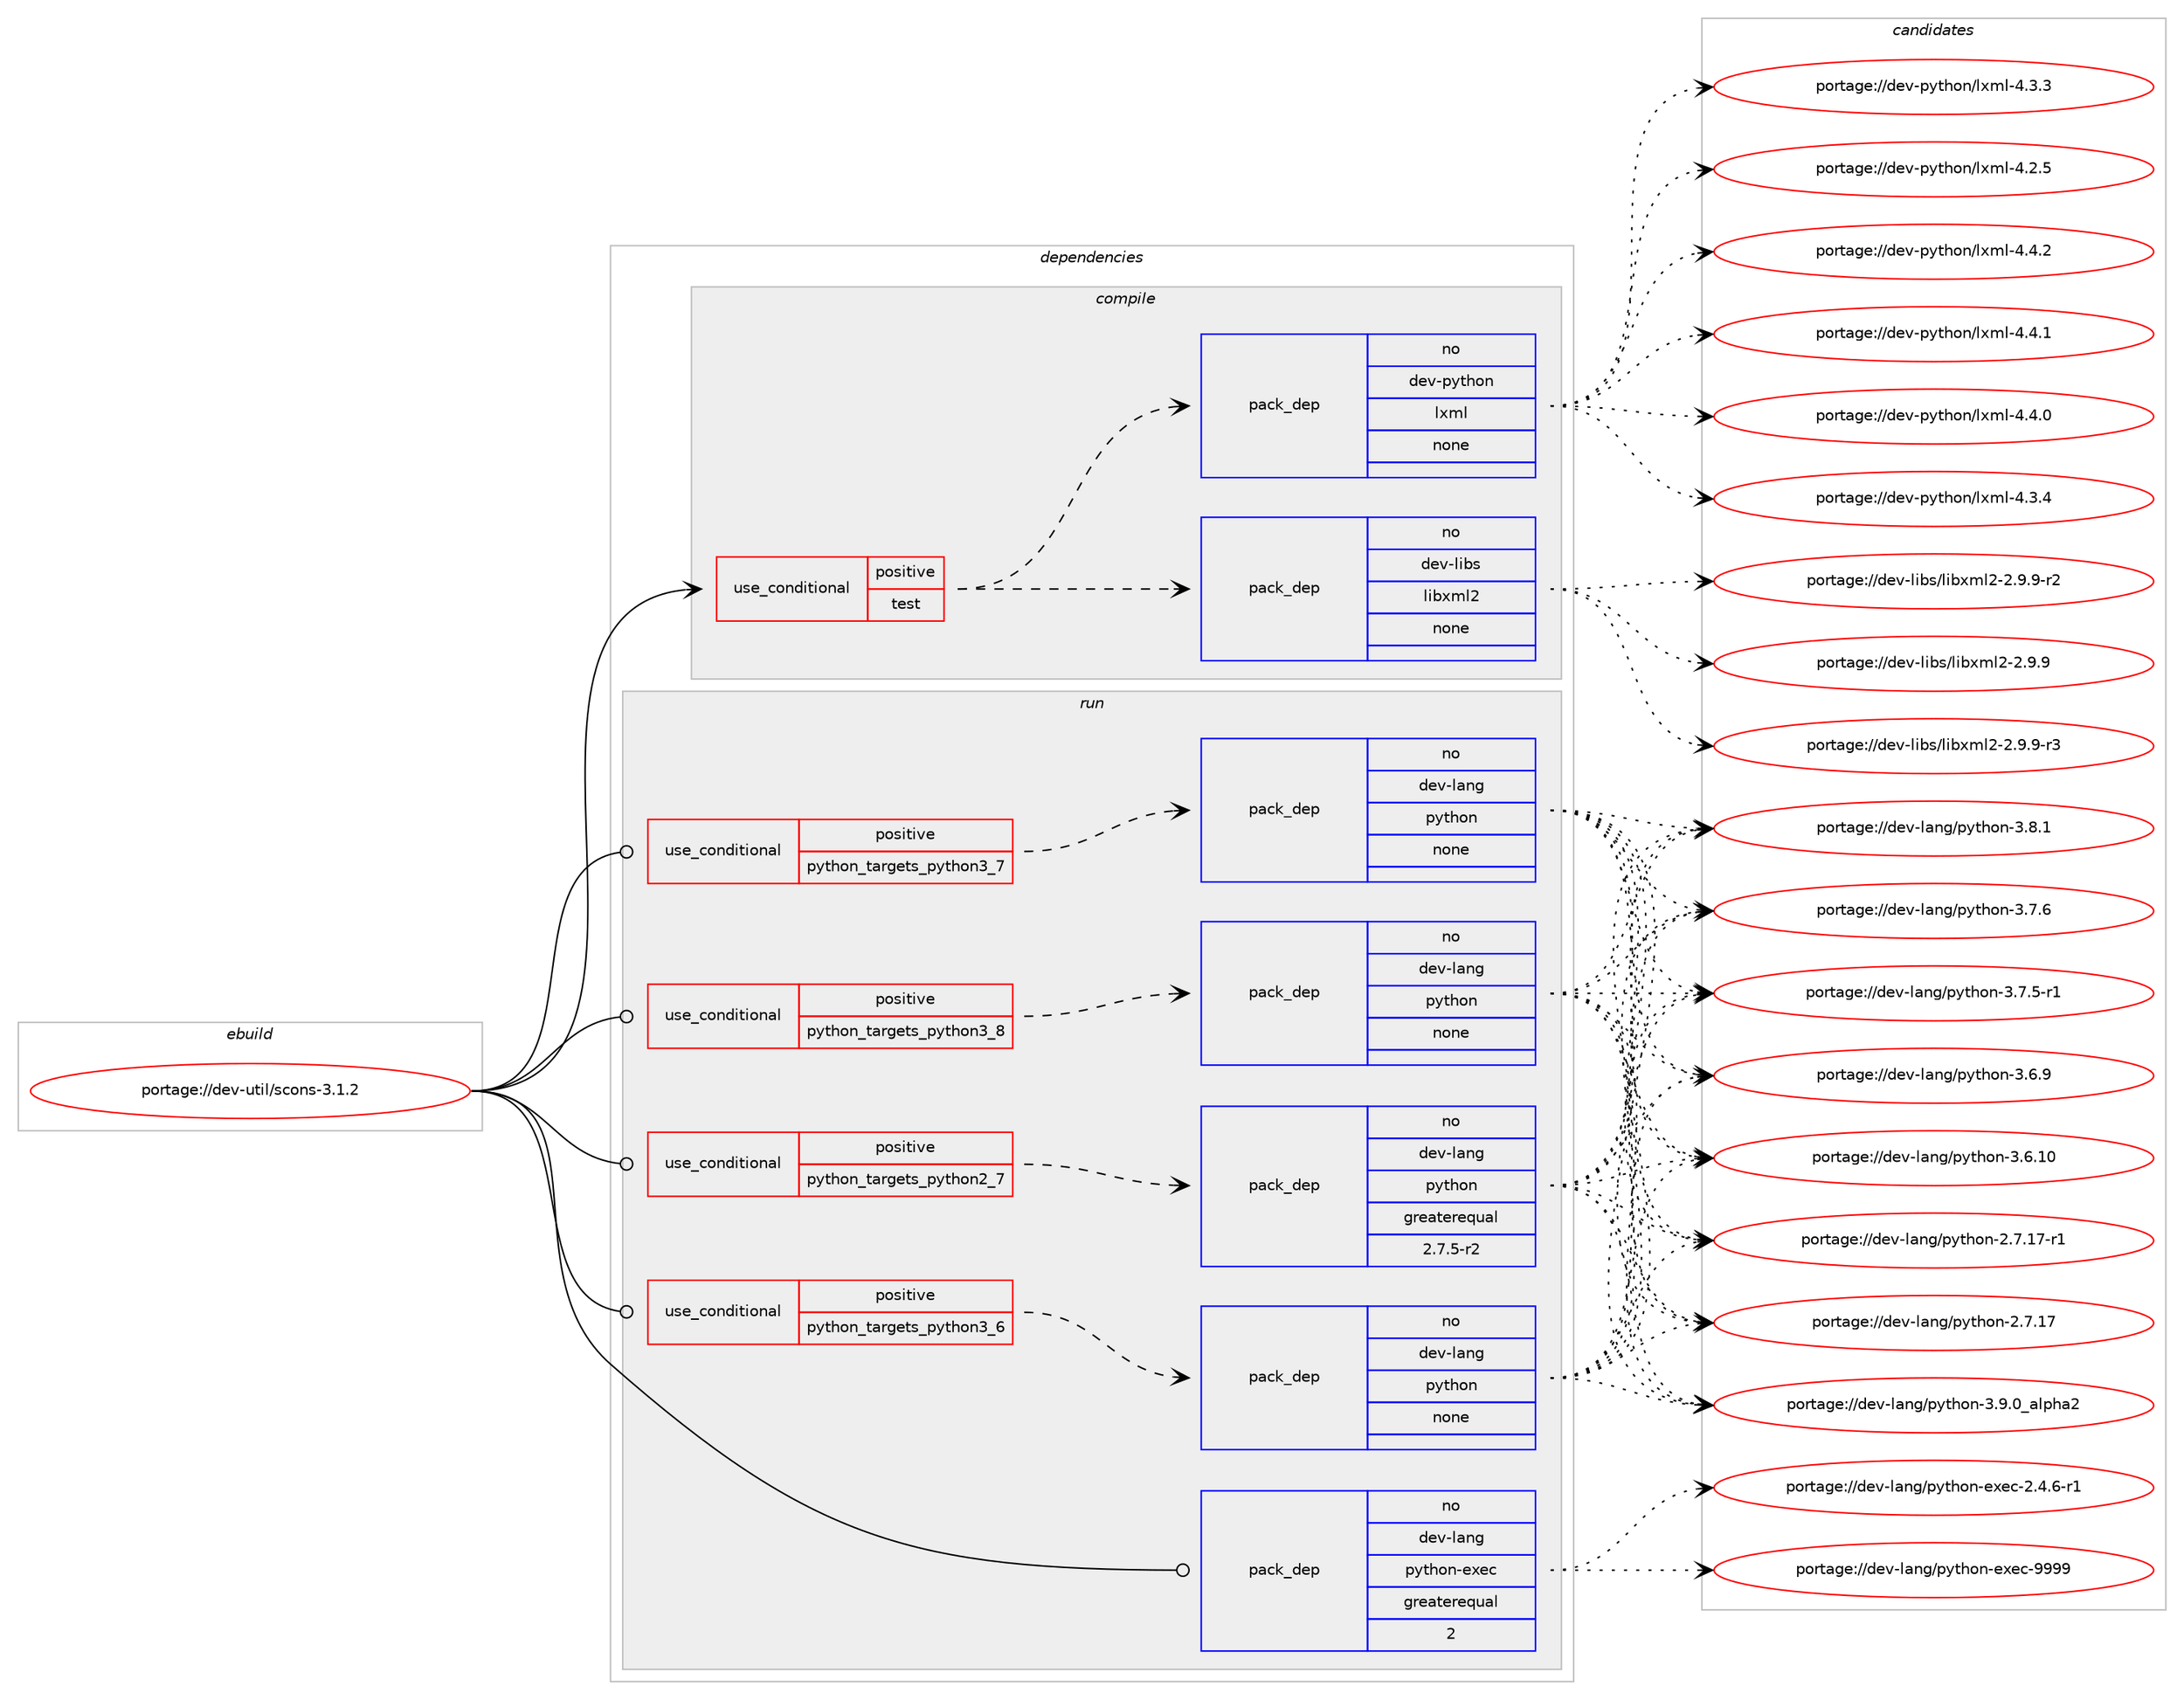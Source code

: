digraph prolog {

# *************
# Graph options
# *************

newrank=true;
concentrate=true;
compound=true;
graph [rankdir=LR,fontname=Helvetica,fontsize=10,ranksep=1.5];#, ranksep=2.5, nodesep=0.2];
edge  [arrowhead=vee];
node  [fontname=Helvetica,fontsize=10];

# **********
# The ebuild
# **********

subgraph cluster_leftcol {
color=gray;
label=<<i>ebuild</i>>;
id [label="portage://dev-util/scons-3.1.2", color=red, width=4, href="../dev-util/scons-3.1.2.svg"];
}

# ****************
# The dependencies
# ****************

subgraph cluster_midcol {
color=gray;
label=<<i>dependencies</i>>;
subgraph cluster_compile {
fillcolor="#eeeeee";
style=filled;
label=<<i>compile</i>>;
subgraph cond61588 {
dependency297349 [label=<<TABLE BORDER="0" CELLBORDER="1" CELLSPACING="0" CELLPADDING="4"><TR><TD ROWSPAN="3" CELLPADDING="10">use_conditional</TD></TR><TR><TD>positive</TD></TR><TR><TD>test</TD></TR></TABLE>>, shape=none, color=red];
subgraph pack231176 {
dependency297350 [label=<<TABLE BORDER="0" CELLBORDER="1" CELLSPACING="0" CELLPADDING="4" WIDTH="220"><TR><TD ROWSPAN="6" CELLPADDING="30">pack_dep</TD></TR><TR><TD WIDTH="110">no</TD></TR><TR><TD>dev-libs</TD></TR><TR><TD>libxml2</TD></TR><TR><TD>none</TD></TR><TR><TD></TD></TR></TABLE>>, shape=none, color=blue];
}
dependency297349:e -> dependency297350:w [weight=20,style="dashed",arrowhead="vee"];
subgraph pack231177 {
dependency297351 [label=<<TABLE BORDER="0" CELLBORDER="1" CELLSPACING="0" CELLPADDING="4" WIDTH="220"><TR><TD ROWSPAN="6" CELLPADDING="30">pack_dep</TD></TR><TR><TD WIDTH="110">no</TD></TR><TR><TD>dev-python</TD></TR><TR><TD>lxml</TD></TR><TR><TD>none</TD></TR><TR><TD></TD></TR></TABLE>>, shape=none, color=blue];
}
dependency297349:e -> dependency297351:w [weight=20,style="dashed",arrowhead="vee"];
}
id:e -> dependency297349:w [weight=20,style="solid",arrowhead="vee"];
}
subgraph cluster_compileandrun {
fillcolor="#eeeeee";
style=filled;
label=<<i>compile and run</i>>;
}
subgraph cluster_run {
fillcolor="#eeeeee";
style=filled;
label=<<i>run</i>>;
subgraph cond61589 {
dependency297352 [label=<<TABLE BORDER="0" CELLBORDER="1" CELLSPACING="0" CELLPADDING="4"><TR><TD ROWSPAN="3" CELLPADDING="10">use_conditional</TD></TR><TR><TD>positive</TD></TR><TR><TD>python_targets_python2_7</TD></TR></TABLE>>, shape=none, color=red];
subgraph pack231178 {
dependency297353 [label=<<TABLE BORDER="0" CELLBORDER="1" CELLSPACING="0" CELLPADDING="4" WIDTH="220"><TR><TD ROWSPAN="6" CELLPADDING="30">pack_dep</TD></TR><TR><TD WIDTH="110">no</TD></TR><TR><TD>dev-lang</TD></TR><TR><TD>python</TD></TR><TR><TD>greaterequal</TD></TR><TR><TD>2.7.5-r2</TD></TR></TABLE>>, shape=none, color=blue];
}
dependency297352:e -> dependency297353:w [weight=20,style="dashed",arrowhead="vee"];
}
id:e -> dependency297352:w [weight=20,style="solid",arrowhead="odot"];
subgraph cond61590 {
dependency297354 [label=<<TABLE BORDER="0" CELLBORDER="1" CELLSPACING="0" CELLPADDING="4"><TR><TD ROWSPAN="3" CELLPADDING="10">use_conditional</TD></TR><TR><TD>positive</TD></TR><TR><TD>python_targets_python3_6</TD></TR></TABLE>>, shape=none, color=red];
subgraph pack231179 {
dependency297355 [label=<<TABLE BORDER="0" CELLBORDER="1" CELLSPACING="0" CELLPADDING="4" WIDTH="220"><TR><TD ROWSPAN="6" CELLPADDING="30">pack_dep</TD></TR><TR><TD WIDTH="110">no</TD></TR><TR><TD>dev-lang</TD></TR><TR><TD>python</TD></TR><TR><TD>none</TD></TR><TR><TD></TD></TR></TABLE>>, shape=none, color=blue];
}
dependency297354:e -> dependency297355:w [weight=20,style="dashed",arrowhead="vee"];
}
id:e -> dependency297354:w [weight=20,style="solid",arrowhead="odot"];
subgraph cond61591 {
dependency297356 [label=<<TABLE BORDER="0" CELLBORDER="1" CELLSPACING="0" CELLPADDING="4"><TR><TD ROWSPAN="3" CELLPADDING="10">use_conditional</TD></TR><TR><TD>positive</TD></TR><TR><TD>python_targets_python3_7</TD></TR></TABLE>>, shape=none, color=red];
subgraph pack231180 {
dependency297357 [label=<<TABLE BORDER="0" CELLBORDER="1" CELLSPACING="0" CELLPADDING="4" WIDTH="220"><TR><TD ROWSPAN="6" CELLPADDING="30">pack_dep</TD></TR><TR><TD WIDTH="110">no</TD></TR><TR><TD>dev-lang</TD></TR><TR><TD>python</TD></TR><TR><TD>none</TD></TR><TR><TD></TD></TR></TABLE>>, shape=none, color=blue];
}
dependency297356:e -> dependency297357:w [weight=20,style="dashed",arrowhead="vee"];
}
id:e -> dependency297356:w [weight=20,style="solid",arrowhead="odot"];
subgraph cond61592 {
dependency297358 [label=<<TABLE BORDER="0" CELLBORDER="1" CELLSPACING="0" CELLPADDING="4"><TR><TD ROWSPAN="3" CELLPADDING="10">use_conditional</TD></TR><TR><TD>positive</TD></TR><TR><TD>python_targets_python3_8</TD></TR></TABLE>>, shape=none, color=red];
subgraph pack231181 {
dependency297359 [label=<<TABLE BORDER="0" CELLBORDER="1" CELLSPACING="0" CELLPADDING="4" WIDTH="220"><TR><TD ROWSPAN="6" CELLPADDING="30">pack_dep</TD></TR><TR><TD WIDTH="110">no</TD></TR><TR><TD>dev-lang</TD></TR><TR><TD>python</TD></TR><TR><TD>none</TD></TR><TR><TD></TD></TR></TABLE>>, shape=none, color=blue];
}
dependency297358:e -> dependency297359:w [weight=20,style="dashed",arrowhead="vee"];
}
id:e -> dependency297358:w [weight=20,style="solid",arrowhead="odot"];
subgraph pack231182 {
dependency297360 [label=<<TABLE BORDER="0" CELLBORDER="1" CELLSPACING="0" CELLPADDING="4" WIDTH="220"><TR><TD ROWSPAN="6" CELLPADDING="30">pack_dep</TD></TR><TR><TD WIDTH="110">no</TD></TR><TR><TD>dev-lang</TD></TR><TR><TD>python-exec</TD></TR><TR><TD>greaterequal</TD></TR><TR><TD>2</TD></TR></TABLE>>, shape=none, color=blue];
}
id:e -> dependency297360:w [weight=20,style="solid",arrowhead="odot"];
}
}

# **************
# The candidates
# **************

subgraph cluster_choices {
rank=same;
color=gray;
label=<<i>candidates</i>>;

subgraph choice231176 {
color=black;
nodesep=1;
choice10010111845108105981154710810598120109108504550465746574511451 [label="portage://dev-libs/libxml2-2.9.9-r3", color=red, width=4,href="../dev-libs/libxml2-2.9.9-r3.svg"];
choice10010111845108105981154710810598120109108504550465746574511450 [label="portage://dev-libs/libxml2-2.9.9-r2", color=red, width=4,href="../dev-libs/libxml2-2.9.9-r2.svg"];
choice1001011184510810598115471081059812010910850455046574657 [label="portage://dev-libs/libxml2-2.9.9", color=red, width=4,href="../dev-libs/libxml2-2.9.9.svg"];
dependency297350:e -> choice10010111845108105981154710810598120109108504550465746574511451:w [style=dotted,weight="100"];
dependency297350:e -> choice10010111845108105981154710810598120109108504550465746574511450:w [style=dotted,weight="100"];
dependency297350:e -> choice1001011184510810598115471081059812010910850455046574657:w [style=dotted,weight="100"];
}
subgraph choice231177 {
color=black;
nodesep=1;
choice1001011184511212111610411111047108120109108455246524650 [label="portage://dev-python/lxml-4.4.2", color=red, width=4,href="../dev-python/lxml-4.4.2.svg"];
choice1001011184511212111610411111047108120109108455246524649 [label="portage://dev-python/lxml-4.4.1", color=red, width=4,href="../dev-python/lxml-4.4.1.svg"];
choice1001011184511212111610411111047108120109108455246524648 [label="portage://dev-python/lxml-4.4.0", color=red, width=4,href="../dev-python/lxml-4.4.0.svg"];
choice1001011184511212111610411111047108120109108455246514652 [label="portage://dev-python/lxml-4.3.4", color=red, width=4,href="../dev-python/lxml-4.3.4.svg"];
choice1001011184511212111610411111047108120109108455246514651 [label="portage://dev-python/lxml-4.3.3", color=red, width=4,href="../dev-python/lxml-4.3.3.svg"];
choice1001011184511212111610411111047108120109108455246504653 [label="portage://dev-python/lxml-4.2.5", color=red, width=4,href="../dev-python/lxml-4.2.5.svg"];
dependency297351:e -> choice1001011184511212111610411111047108120109108455246524650:w [style=dotted,weight="100"];
dependency297351:e -> choice1001011184511212111610411111047108120109108455246524649:w [style=dotted,weight="100"];
dependency297351:e -> choice1001011184511212111610411111047108120109108455246524648:w [style=dotted,weight="100"];
dependency297351:e -> choice1001011184511212111610411111047108120109108455246514652:w [style=dotted,weight="100"];
dependency297351:e -> choice1001011184511212111610411111047108120109108455246514651:w [style=dotted,weight="100"];
dependency297351:e -> choice1001011184511212111610411111047108120109108455246504653:w [style=dotted,weight="100"];
}
subgraph choice231178 {
color=black;
nodesep=1;
choice10010111845108971101034711212111610411111045514657464895971081121049750 [label="portage://dev-lang/python-3.9.0_alpha2", color=red, width=4,href="../dev-lang/python-3.9.0_alpha2.svg"];
choice100101118451089711010347112121116104111110455146564649 [label="portage://dev-lang/python-3.8.1", color=red, width=4,href="../dev-lang/python-3.8.1.svg"];
choice100101118451089711010347112121116104111110455146554654 [label="portage://dev-lang/python-3.7.6", color=red, width=4,href="../dev-lang/python-3.7.6.svg"];
choice1001011184510897110103471121211161041111104551465546534511449 [label="portage://dev-lang/python-3.7.5-r1", color=red, width=4,href="../dev-lang/python-3.7.5-r1.svg"];
choice100101118451089711010347112121116104111110455146544657 [label="portage://dev-lang/python-3.6.9", color=red, width=4,href="../dev-lang/python-3.6.9.svg"];
choice10010111845108971101034711212111610411111045514654464948 [label="portage://dev-lang/python-3.6.10", color=red, width=4,href="../dev-lang/python-3.6.10.svg"];
choice100101118451089711010347112121116104111110455046554649554511449 [label="portage://dev-lang/python-2.7.17-r1", color=red, width=4,href="../dev-lang/python-2.7.17-r1.svg"];
choice10010111845108971101034711212111610411111045504655464955 [label="portage://dev-lang/python-2.7.17", color=red, width=4,href="../dev-lang/python-2.7.17.svg"];
dependency297353:e -> choice10010111845108971101034711212111610411111045514657464895971081121049750:w [style=dotted,weight="100"];
dependency297353:e -> choice100101118451089711010347112121116104111110455146564649:w [style=dotted,weight="100"];
dependency297353:e -> choice100101118451089711010347112121116104111110455146554654:w [style=dotted,weight="100"];
dependency297353:e -> choice1001011184510897110103471121211161041111104551465546534511449:w [style=dotted,weight="100"];
dependency297353:e -> choice100101118451089711010347112121116104111110455146544657:w [style=dotted,weight="100"];
dependency297353:e -> choice10010111845108971101034711212111610411111045514654464948:w [style=dotted,weight="100"];
dependency297353:e -> choice100101118451089711010347112121116104111110455046554649554511449:w [style=dotted,weight="100"];
dependency297353:e -> choice10010111845108971101034711212111610411111045504655464955:w [style=dotted,weight="100"];
}
subgraph choice231179 {
color=black;
nodesep=1;
choice10010111845108971101034711212111610411111045514657464895971081121049750 [label="portage://dev-lang/python-3.9.0_alpha2", color=red, width=4,href="../dev-lang/python-3.9.0_alpha2.svg"];
choice100101118451089711010347112121116104111110455146564649 [label="portage://dev-lang/python-3.8.1", color=red, width=4,href="../dev-lang/python-3.8.1.svg"];
choice100101118451089711010347112121116104111110455146554654 [label="portage://dev-lang/python-3.7.6", color=red, width=4,href="../dev-lang/python-3.7.6.svg"];
choice1001011184510897110103471121211161041111104551465546534511449 [label="portage://dev-lang/python-3.7.5-r1", color=red, width=4,href="../dev-lang/python-3.7.5-r1.svg"];
choice100101118451089711010347112121116104111110455146544657 [label="portage://dev-lang/python-3.6.9", color=red, width=4,href="../dev-lang/python-3.6.9.svg"];
choice10010111845108971101034711212111610411111045514654464948 [label="portage://dev-lang/python-3.6.10", color=red, width=4,href="../dev-lang/python-3.6.10.svg"];
choice100101118451089711010347112121116104111110455046554649554511449 [label="portage://dev-lang/python-2.7.17-r1", color=red, width=4,href="../dev-lang/python-2.7.17-r1.svg"];
choice10010111845108971101034711212111610411111045504655464955 [label="portage://dev-lang/python-2.7.17", color=red, width=4,href="../dev-lang/python-2.7.17.svg"];
dependency297355:e -> choice10010111845108971101034711212111610411111045514657464895971081121049750:w [style=dotted,weight="100"];
dependency297355:e -> choice100101118451089711010347112121116104111110455146564649:w [style=dotted,weight="100"];
dependency297355:e -> choice100101118451089711010347112121116104111110455146554654:w [style=dotted,weight="100"];
dependency297355:e -> choice1001011184510897110103471121211161041111104551465546534511449:w [style=dotted,weight="100"];
dependency297355:e -> choice100101118451089711010347112121116104111110455146544657:w [style=dotted,weight="100"];
dependency297355:e -> choice10010111845108971101034711212111610411111045514654464948:w [style=dotted,weight="100"];
dependency297355:e -> choice100101118451089711010347112121116104111110455046554649554511449:w [style=dotted,weight="100"];
dependency297355:e -> choice10010111845108971101034711212111610411111045504655464955:w [style=dotted,weight="100"];
}
subgraph choice231180 {
color=black;
nodesep=1;
choice10010111845108971101034711212111610411111045514657464895971081121049750 [label="portage://dev-lang/python-3.9.0_alpha2", color=red, width=4,href="../dev-lang/python-3.9.0_alpha2.svg"];
choice100101118451089711010347112121116104111110455146564649 [label="portage://dev-lang/python-3.8.1", color=red, width=4,href="../dev-lang/python-3.8.1.svg"];
choice100101118451089711010347112121116104111110455146554654 [label="portage://dev-lang/python-3.7.6", color=red, width=4,href="../dev-lang/python-3.7.6.svg"];
choice1001011184510897110103471121211161041111104551465546534511449 [label="portage://dev-lang/python-3.7.5-r1", color=red, width=4,href="../dev-lang/python-3.7.5-r1.svg"];
choice100101118451089711010347112121116104111110455146544657 [label="portage://dev-lang/python-3.6.9", color=red, width=4,href="../dev-lang/python-3.6.9.svg"];
choice10010111845108971101034711212111610411111045514654464948 [label="portage://dev-lang/python-3.6.10", color=red, width=4,href="../dev-lang/python-3.6.10.svg"];
choice100101118451089711010347112121116104111110455046554649554511449 [label="portage://dev-lang/python-2.7.17-r1", color=red, width=4,href="../dev-lang/python-2.7.17-r1.svg"];
choice10010111845108971101034711212111610411111045504655464955 [label="portage://dev-lang/python-2.7.17", color=red, width=4,href="../dev-lang/python-2.7.17.svg"];
dependency297357:e -> choice10010111845108971101034711212111610411111045514657464895971081121049750:w [style=dotted,weight="100"];
dependency297357:e -> choice100101118451089711010347112121116104111110455146564649:w [style=dotted,weight="100"];
dependency297357:e -> choice100101118451089711010347112121116104111110455146554654:w [style=dotted,weight="100"];
dependency297357:e -> choice1001011184510897110103471121211161041111104551465546534511449:w [style=dotted,weight="100"];
dependency297357:e -> choice100101118451089711010347112121116104111110455146544657:w [style=dotted,weight="100"];
dependency297357:e -> choice10010111845108971101034711212111610411111045514654464948:w [style=dotted,weight="100"];
dependency297357:e -> choice100101118451089711010347112121116104111110455046554649554511449:w [style=dotted,weight="100"];
dependency297357:e -> choice10010111845108971101034711212111610411111045504655464955:w [style=dotted,weight="100"];
}
subgraph choice231181 {
color=black;
nodesep=1;
choice10010111845108971101034711212111610411111045514657464895971081121049750 [label="portage://dev-lang/python-3.9.0_alpha2", color=red, width=4,href="../dev-lang/python-3.9.0_alpha2.svg"];
choice100101118451089711010347112121116104111110455146564649 [label="portage://dev-lang/python-3.8.1", color=red, width=4,href="../dev-lang/python-3.8.1.svg"];
choice100101118451089711010347112121116104111110455146554654 [label="portage://dev-lang/python-3.7.6", color=red, width=4,href="../dev-lang/python-3.7.6.svg"];
choice1001011184510897110103471121211161041111104551465546534511449 [label="portage://dev-lang/python-3.7.5-r1", color=red, width=4,href="../dev-lang/python-3.7.5-r1.svg"];
choice100101118451089711010347112121116104111110455146544657 [label="portage://dev-lang/python-3.6.9", color=red, width=4,href="../dev-lang/python-3.6.9.svg"];
choice10010111845108971101034711212111610411111045514654464948 [label="portage://dev-lang/python-3.6.10", color=red, width=4,href="../dev-lang/python-3.6.10.svg"];
choice100101118451089711010347112121116104111110455046554649554511449 [label="portage://dev-lang/python-2.7.17-r1", color=red, width=4,href="../dev-lang/python-2.7.17-r1.svg"];
choice10010111845108971101034711212111610411111045504655464955 [label="portage://dev-lang/python-2.7.17", color=red, width=4,href="../dev-lang/python-2.7.17.svg"];
dependency297359:e -> choice10010111845108971101034711212111610411111045514657464895971081121049750:w [style=dotted,weight="100"];
dependency297359:e -> choice100101118451089711010347112121116104111110455146564649:w [style=dotted,weight="100"];
dependency297359:e -> choice100101118451089711010347112121116104111110455146554654:w [style=dotted,weight="100"];
dependency297359:e -> choice1001011184510897110103471121211161041111104551465546534511449:w [style=dotted,weight="100"];
dependency297359:e -> choice100101118451089711010347112121116104111110455146544657:w [style=dotted,weight="100"];
dependency297359:e -> choice10010111845108971101034711212111610411111045514654464948:w [style=dotted,weight="100"];
dependency297359:e -> choice100101118451089711010347112121116104111110455046554649554511449:w [style=dotted,weight="100"];
dependency297359:e -> choice10010111845108971101034711212111610411111045504655464955:w [style=dotted,weight="100"];
}
subgraph choice231182 {
color=black;
nodesep=1;
choice10010111845108971101034711212111610411111045101120101994557575757 [label="portage://dev-lang/python-exec-9999", color=red, width=4,href="../dev-lang/python-exec-9999.svg"];
choice10010111845108971101034711212111610411111045101120101994550465246544511449 [label="portage://dev-lang/python-exec-2.4.6-r1", color=red, width=4,href="../dev-lang/python-exec-2.4.6-r1.svg"];
dependency297360:e -> choice10010111845108971101034711212111610411111045101120101994557575757:w [style=dotted,weight="100"];
dependency297360:e -> choice10010111845108971101034711212111610411111045101120101994550465246544511449:w [style=dotted,weight="100"];
}
}

}

